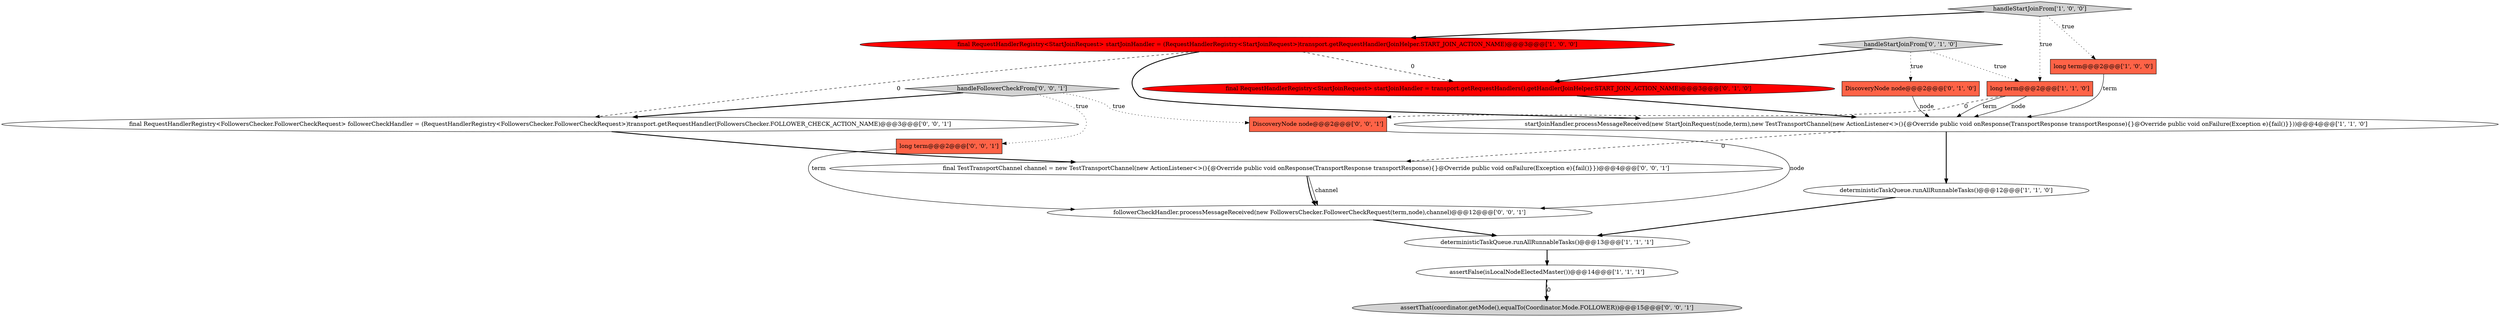 digraph {
15 [style = filled, label = "assertThat(coordinator.getMode(),equalTo(Coordinator.Mode.FOLLOWER))@@@15@@@['0', '0', '1']", fillcolor = lightgray, shape = ellipse image = "AAA0AAABBB3BBB"];
14 [style = filled, label = "handleFollowerCheckFrom['0', '0', '1']", fillcolor = lightgray, shape = diamond image = "AAA0AAABBB3BBB"];
13 [style = filled, label = "long term@@@2@@@['0', '0', '1']", fillcolor = tomato, shape = box image = "AAA0AAABBB3BBB"];
3 [style = filled, label = "assertFalse(isLocalNodeElectedMaster())@@@14@@@['1', '1', '1']", fillcolor = white, shape = ellipse image = "AAA0AAABBB1BBB"];
11 [style = filled, label = "followerCheckHandler.processMessageReceived(new FollowersChecker.FollowerCheckRequest(term,node),channel)@@@12@@@['0', '0', '1']", fillcolor = white, shape = ellipse image = "AAA0AAABBB3BBB"];
4 [style = filled, label = "long term@@@2@@@['1', '0', '0']", fillcolor = tomato, shape = box image = "AAA0AAABBB1BBB"];
2 [style = filled, label = "handleStartJoinFrom['1', '0', '0']", fillcolor = lightgray, shape = diamond image = "AAA0AAABBB1BBB"];
16 [style = filled, label = "DiscoveryNode node@@@2@@@['0', '0', '1']", fillcolor = tomato, shape = box image = "AAA0AAABBB3BBB"];
6 [style = filled, label = "long term@@@2@@@['1', '1', '0']", fillcolor = tomato, shape = box image = "AAA0AAABBB1BBB"];
5 [style = filled, label = "startJoinHandler.processMessageReceived(new StartJoinRequest(node,term),new TestTransportChannel(new ActionListener<>(){@Override public void onResponse(TransportResponse transportResponse){}@Override public void onFailure(Exception e){fail()}}))@@@4@@@['1', '1', '0']", fillcolor = white, shape = ellipse image = "AAA0AAABBB1BBB"];
8 [style = filled, label = "DiscoveryNode node@@@2@@@['0', '1', '0']", fillcolor = tomato, shape = box image = "AAA0AAABBB2BBB"];
10 [style = filled, label = "final RequestHandlerRegistry<StartJoinRequest> startJoinHandler = transport.getRequestHandlers().getHandler(JoinHelper.START_JOIN_ACTION_NAME)@@@3@@@['0', '1', '0']", fillcolor = red, shape = ellipse image = "AAA1AAABBB2BBB"];
1 [style = filled, label = "deterministicTaskQueue.runAllRunnableTasks()@@@13@@@['1', '1', '1']", fillcolor = white, shape = ellipse image = "AAA0AAABBB1BBB"];
12 [style = filled, label = "final TestTransportChannel channel = new TestTransportChannel(new ActionListener<>(){@Override public void onResponse(TransportResponse transportResponse){}@Override public void onFailure(Exception e){fail()}})@@@4@@@['0', '0', '1']", fillcolor = white, shape = ellipse image = "AAA0AAABBB3BBB"];
0 [style = filled, label = "deterministicTaskQueue.runAllRunnableTasks()@@@12@@@['1', '1', '0']", fillcolor = white, shape = ellipse image = "AAA0AAABBB1BBB"];
7 [style = filled, label = "final RequestHandlerRegistry<StartJoinRequest> startJoinHandler = (RequestHandlerRegistry<StartJoinRequest>)transport.getRequestHandler(JoinHelper.START_JOIN_ACTION_NAME)@@@3@@@['1', '0', '0']", fillcolor = red, shape = ellipse image = "AAA1AAABBB1BBB"];
17 [style = filled, label = "final RequestHandlerRegistry<FollowersChecker.FollowerCheckRequest> followerCheckHandler = (RequestHandlerRegistry<FollowersChecker.FollowerCheckRequest>)transport.getRequestHandler(FollowersChecker.FOLLOWER_CHECK_ACTION_NAME)@@@3@@@['0', '0', '1']", fillcolor = white, shape = ellipse image = "AAA0AAABBB3BBB"];
9 [style = filled, label = "handleStartJoinFrom['0', '1', '0']", fillcolor = lightgray, shape = diamond image = "AAA0AAABBB2BBB"];
5->12 [style = dashed, label="0"];
11->1 [style = bold, label=""];
7->17 [style = dashed, label="0"];
12->11 [style = bold, label=""];
1->3 [style = bold, label=""];
14->17 [style = bold, label=""];
3->15 [style = bold, label=""];
9->10 [style = bold, label=""];
9->6 [style = dotted, label="true"];
14->13 [style = dotted, label="true"];
12->11 [style = solid, label="channel"];
13->11 [style = solid, label="term"];
4->5 [style = solid, label="term"];
9->8 [style = dotted, label="true"];
16->11 [style = solid, label="node"];
14->16 [style = dotted, label="true"];
6->5 [style = solid, label="term"];
7->5 [style = bold, label=""];
17->12 [style = bold, label=""];
6->16 [style = dashed, label="0"];
10->5 [style = bold, label=""];
5->0 [style = bold, label=""];
2->6 [style = dotted, label="true"];
0->1 [style = bold, label=""];
2->4 [style = dotted, label="true"];
6->5 [style = solid, label="node"];
3->15 [style = dashed, label="0"];
7->10 [style = dashed, label="0"];
8->5 [style = solid, label="node"];
2->7 [style = bold, label=""];
}
